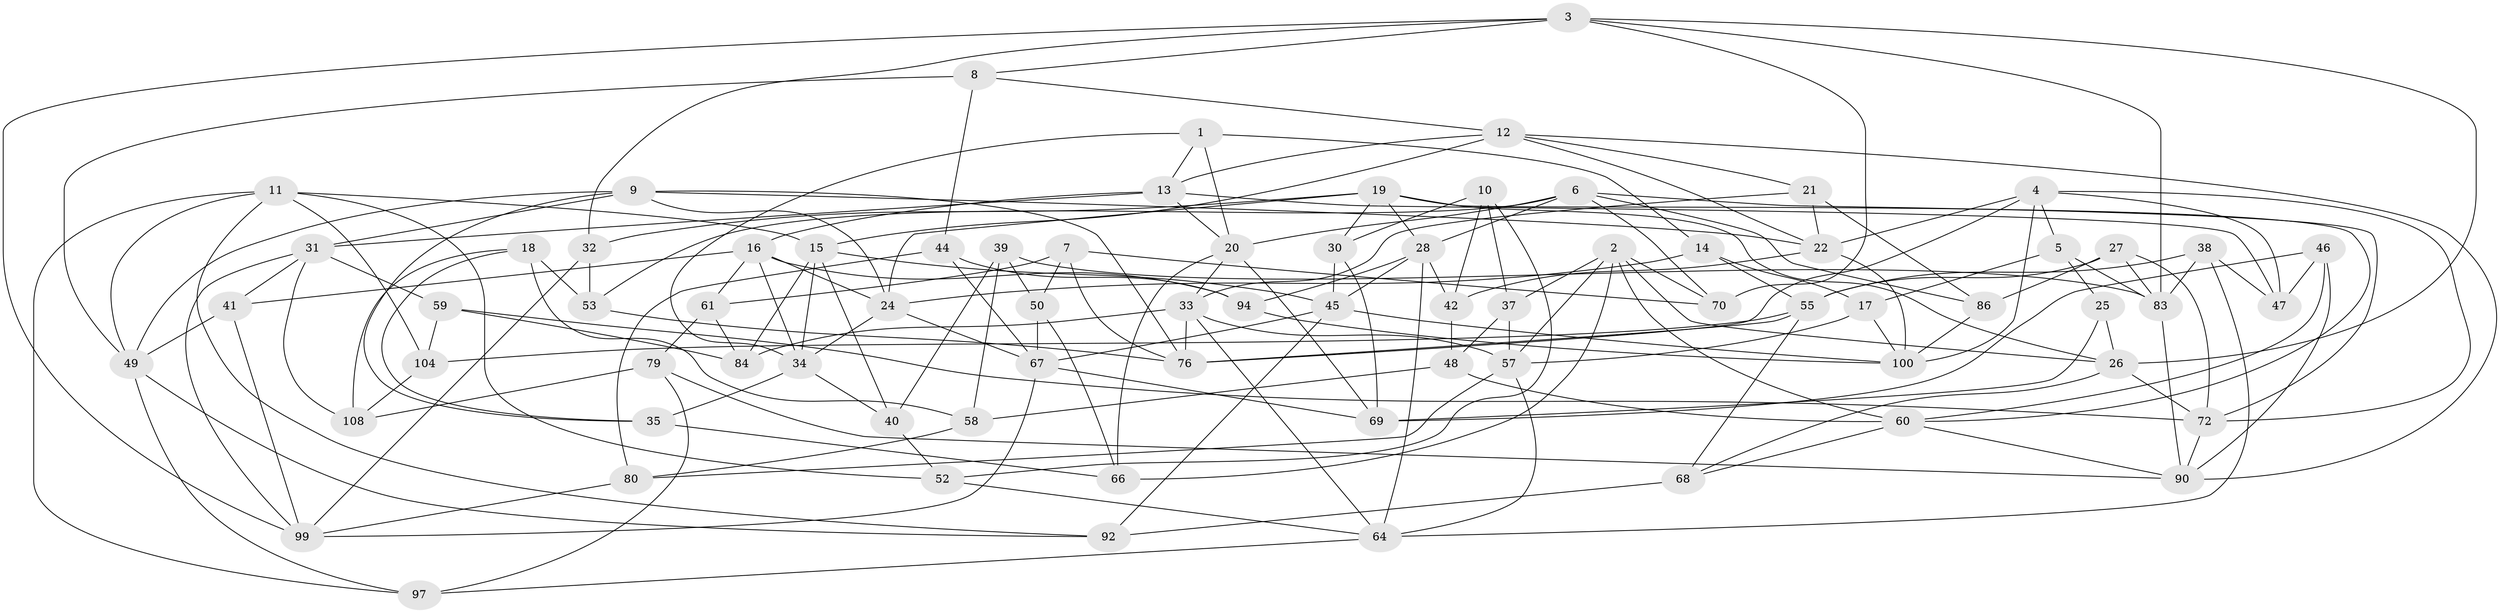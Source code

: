 // Generated by graph-tools (version 1.1) at 2025/52/02/27/25 19:52:34]
// undirected, 75 vertices, 182 edges
graph export_dot {
graph [start="1"]
  node [color=gray90,style=filled];
  1;
  2 [super="+87"];
  3 [super="+71"];
  4 [super="+82"];
  5;
  6 [super="+101"];
  7;
  8;
  9 [super="+75"];
  10;
  11 [super="+91"];
  12 [super="+74"];
  13 [super="+56"];
  14;
  15 [super="+51"];
  16 [super="+23"];
  17;
  18;
  19 [super="+63"];
  20 [super="+36"];
  21;
  22 [super="+62"];
  24 [super="+29"];
  25;
  26 [super="+54"];
  27;
  28 [super="+43"];
  30;
  31 [super="+65"];
  32;
  33 [super="+95"];
  34 [super="+85"];
  35;
  37;
  38;
  39;
  40;
  41;
  42;
  44;
  45 [super="+77"];
  46;
  47;
  48;
  49 [super="+88"];
  50;
  52;
  53;
  55 [super="+89"];
  57 [super="+96"];
  58;
  59;
  60 [super="+78"];
  61;
  64 [super="+73"];
  66;
  67 [super="+103"];
  68;
  69 [super="+93"];
  70;
  72 [super="+106"];
  76 [super="+81"];
  79;
  80;
  83 [super="+107"];
  84;
  86;
  90 [super="+98"];
  92;
  94;
  97;
  99 [super="+105"];
  100 [super="+102"];
  104;
  108;
  1 -- 14;
  1 -- 13;
  1 -- 34;
  1 -- 20;
  2 -- 70;
  2 -- 60;
  2 -- 66;
  2 -- 57;
  2 -- 26;
  2 -- 37;
  3 -- 32;
  3 -- 70;
  3 -- 26;
  3 -- 8;
  3 -- 99;
  3 -- 83;
  4 -- 5;
  4 -- 47;
  4 -- 72;
  4 -- 100;
  4 -- 76;
  4 -- 22;
  5 -- 83;
  5 -- 25;
  5 -- 17;
  6 -- 20;
  6 -- 72;
  6 -- 70;
  6 -- 86;
  6 -- 28;
  6 -- 53;
  7 -- 70;
  7 -- 76;
  7 -- 50;
  7 -- 61;
  8 -- 49;
  8 -- 44;
  8 -- 12;
  9 -- 31;
  9 -- 24;
  9 -- 35;
  9 -- 76;
  9 -- 49;
  9 -- 22;
  10 -- 42;
  10 -- 37;
  10 -- 30;
  10 -- 52;
  11 -- 97;
  11 -- 104;
  11 -- 52;
  11 -- 92;
  11 -- 49;
  11 -- 15;
  12 -- 22;
  12 -- 13;
  12 -- 21;
  12 -- 90;
  12 -- 15;
  13 -- 47;
  13 -- 16;
  13 -- 20;
  13 -- 31;
  14 -- 17;
  14 -- 55;
  14 -- 24;
  15 -- 34;
  15 -- 84;
  15 -- 40;
  15 -- 45;
  16 -- 94;
  16 -- 41;
  16 -- 34;
  16 -- 61;
  16 -- 24;
  17 -- 57;
  17 -- 100;
  18 -- 53;
  18 -- 58;
  18 -- 35;
  18 -- 108;
  19 -- 60;
  19 -- 30;
  19 -- 28;
  19 -- 32;
  19 -- 26;
  19 -- 24;
  20 -- 66;
  20 -- 69;
  20 -- 33;
  21 -- 33;
  21 -- 86;
  21 -- 22;
  22 -- 42;
  22 -- 100;
  24 -- 34;
  24 -- 67;
  25 -- 69 [weight=2];
  25 -- 26;
  26 -- 72;
  26 -- 68;
  27 -- 83;
  27 -- 86;
  27 -- 55;
  27 -- 72;
  28 -- 45;
  28 -- 64;
  28 -- 42;
  28 -- 94;
  30 -- 69;
  30 -- 45;
  31 -- 41;
  31 -- 99;
  31 -- 59;
  31 -- 108;
  32 -- 99;
  32 -- 53;
  33 -- 64;
  33 -- 76;
  33 -- 84;
  33 -- 57;
  34 -- 35;
  34 -- 40;
  35 -- 66;
  37 -- 48;
  37 -- 57;
  38 -- 47;
  38 -- 64;
  38 -- 83;
  38 -- 55;
  39 -- 40;
  39 -- 58;
  39 -- 50;
  39 -- 83;
  40 -- 52;
  41 -- 99;
  41 -- 49;
  42 -- 48;
  44 -- 94;
  44 -- 80;
  44 -- 67;
  45 -- 100;
  45 -- 67;
  45 -- 92;
  46 -- 47;
  46 -- 69;
  46 -- 90;
  46 -- 60;
  48 -- 58;
  48 -- 60;
  49 -- 97;
  49 -- 92;
  50 -- 66;
  50 -- 67;
  52 -- 64;
  53 -- 76;
  55 -- 68;
  55 -- 104;
  55 -- 76;
  57 -- 64;
  57 -- 80;
  58 -- 80;
  59 -- 104;
  59 -- 84;
  59 -- 72;
  60 -- 90;
  60 -- 68;
  61 -- 79;
  61 -- 84;
  64 -- 97;
  67 -- 69;
  67 -- 99;
  68 -- 92;
  72 -- 90;
  79 -- 108;
  79 -- 97;
  79 -- 90;
  80 -- 99;
  83 -- 90;
  86 -- 100;
  94 -- 100;
  104 -- 108;
}
